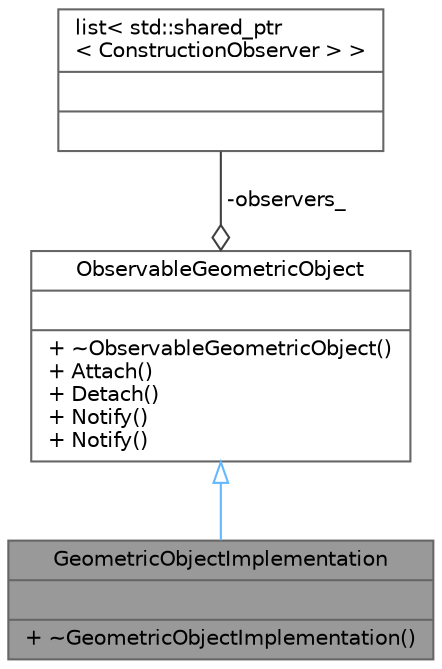 digraph "GeometricObjectImplementation"
{
 // LATEX_PDF_SIZE
  bgcolor="transparent";
  edge [fontname=Helvetica,fontsize=10,labelfontname=Helvetica,labelfontsize=10];
  node [fontname=Helvetica,fontsize=10,shape=box,height=0.2,width=0.9];
  Node1 [shape=record,label="{GeometricObjectImplementation\n||+ ~GeometricObjectImplementation()\l}",height=0.2,width=0.4,color="gray40", fillcolor="grey60", style="filled", fontcolor="black",tooltip="Base class for implementations of geometric objects."];
  Node2 -> Node1 [dir="back",color="steelblue1",style="solid",arrowtail="onormal"];
  Node2 [shape=record,label="{ObservableGeometricObject\n||+ ~ObservableGeometricObject()\l+ Attach()\l+ Detach()\l+ Notify()\l+ Notify()\l}",height=0.2,width=0.4,color="gray40", fillcolor="white", style="filled",URL="$class_observable_geometric_object.html",tooltip="Makes GeometricObjectImplementation observable."];
  Node3 -> Node2 [color="grey25",style="solid",label=" -observers_" ,arrowhead="odiamond"];
  Node3 [shape=record,label="{list\< std::shared_ptr\l\< ConstructionObserver \> \>\n||}",height=0.2,width=0.4,color="gray40", fillcolor="white", style="filled",tooltip=" "];
}
